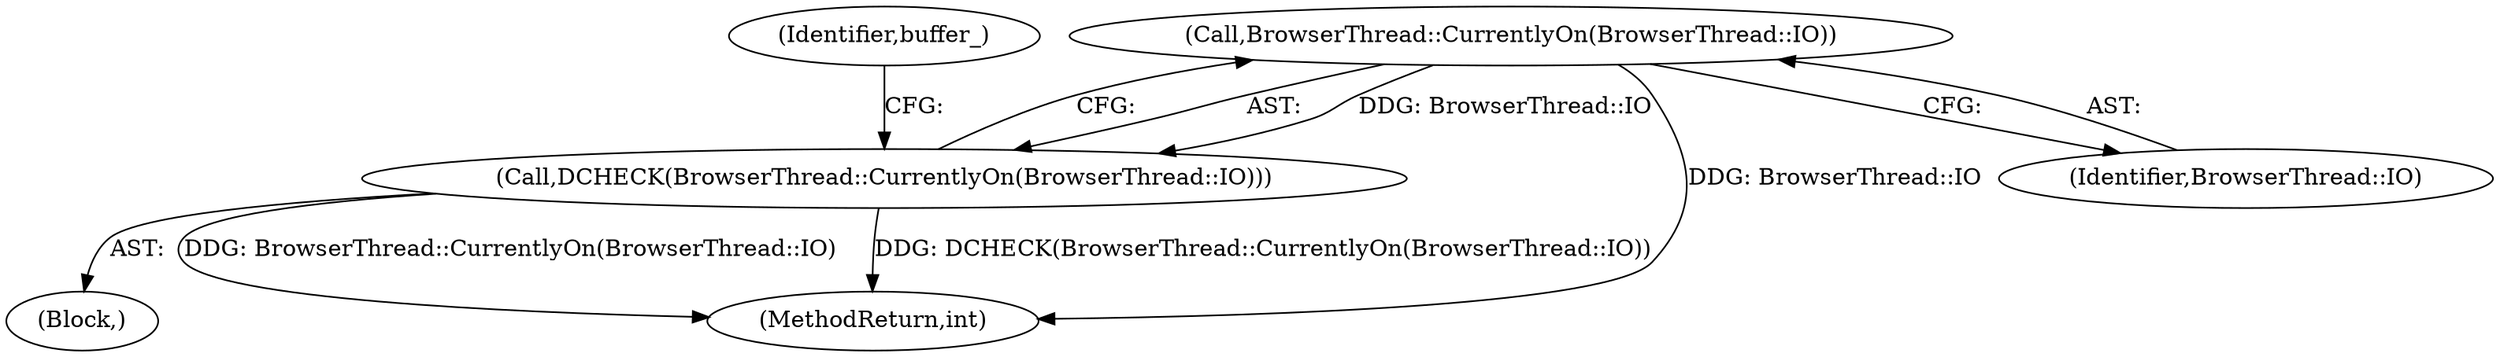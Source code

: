 digraph "0_Chrome_57fb5393bf051c590769c9b5723d5a9f4090a4cc_2@API" {
"1000107" [label="(Call,BrowserThread::CurrentlyOn(BrowserThread::IO))"];
"1000106" [label="(Call,DCHECK(BrowserThread::CurrentlyOn(BrowserThread::IO)))"];
"1000108" [label="(Identifier,BrowserThread::IO)"];
"1000111" [label="(Identifier,buffer_)"];
"1000105" [label="(Block,)"];
"1000179" [label="(MethodReturn,int)"];
"1000106" [label="(Call,DCHECK(BrowserThread::CurrentlyOn(BrowserThread::IO)))"];
"1000107" [label="(Call,BrowserThread::CurrentlyOn(BrowserThread::IO))"];
"1000107" -> "1000106"  [label="AST: "];
"1000107" -> "1000108"  [label="CFG: "];
"1000108" -> "1000107"  [label="AST: "];
"1000106" -> "1000107"  [label="CFG: "];
"1000107" -> "1000179"  [label="DDG: BrowserThread::IO"];
"1000107" -> "1000106"  [label="DDG: BrowserThread::IO"];
"1000106" -> "1000105"  [label="AST: "];
"1000111" -> "1000106"  [label="CFG: "];
"1000106" -> "1000179"  [label="DDG: BrowserThread::CurrentlyOn(BrowserThread::IO)"];
"1000106" -> "1000179"  [label="DDG: DCHECK(BrowserThread::CurrentlyOn(BrowserThread::IO))"];
}
